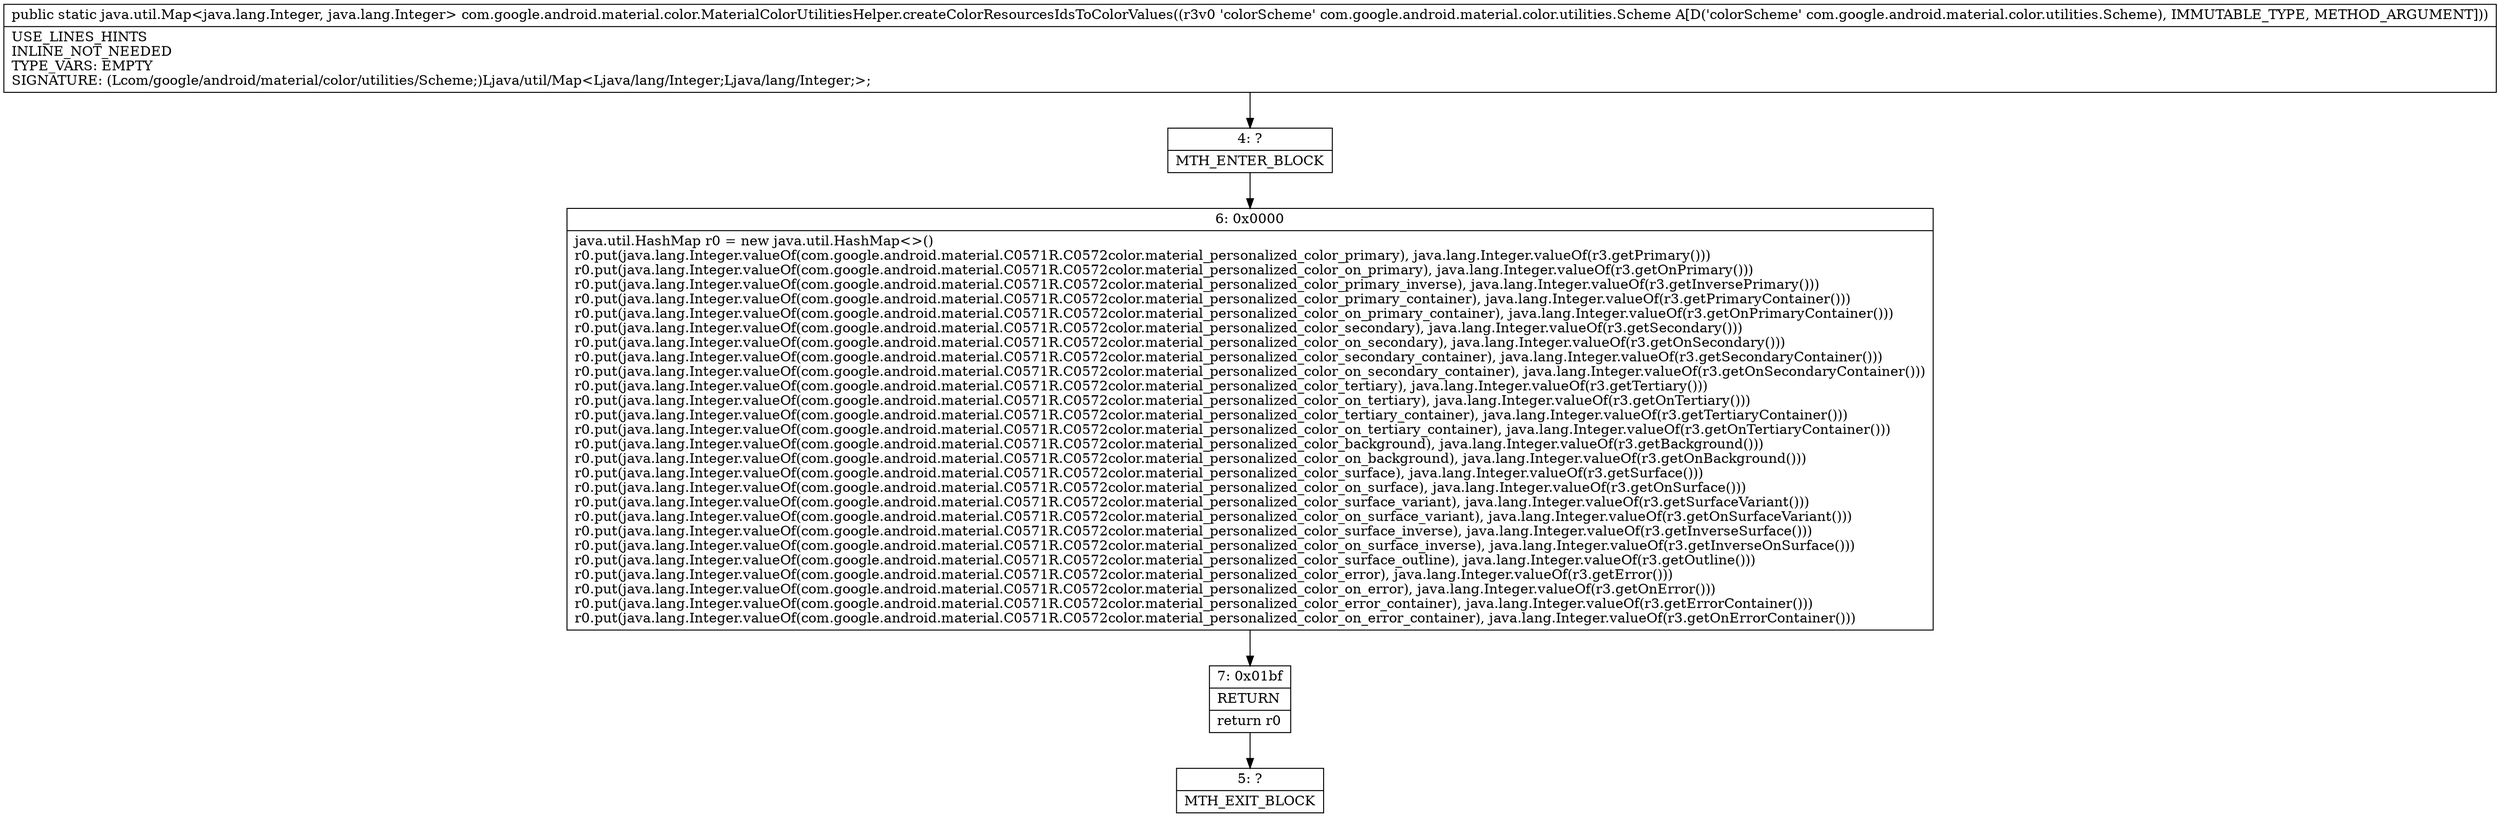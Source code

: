 digraph "CFG forcom.google.android.material.color.MaterialColorUtilitiesHelper.createColorResourcesIdsToColorValues(Lcom\/google\/android\/material\/color\/utilities\/Scheme;)Ljava\/util\/Map;" {
Node_4 [shape=record,label="{4\:\ ?|MTH_ENTER_BLOCK\l}"];
Node_6 [shape=record,label="{6\:\ 0x0000|java.util.HashMap r0 = new java.util.HashMap\<\>()\lr0.put(java.lang.Integer.valueOf(com.google.android.material.C0571R.C0572color.material_personalized_color_primary), java.lang.Integer.valueOf(r3.getPrimary()))\lr0.put(java.lang.Integer.valueOf(com.google.android.material.C0571R.C0572color.material_personalized_color_on_primary), java.lang.Integer.valueOf(r3.getOnPrimary()))\lr0.put(java.lang.Integer.valueOf(com.google.android.material.C0571R.C0572color.material_personalized_color_primary_inverse), java.lang.Integer.valueOf(r3.getInversePrimary()))\lr0.put(java.lang.Integer.valueOf(com.google.android.material.C0571R.C0572color.material_personalized_color_primary_container), java.lang.Integer.valueOf(r3.getPrimaryContainer()))\lr0.put(java.lang.Integer.valueOf(com.google.android.material.C0571R.C0572color.material_personalized_color_on_primary_container), java.lang.Integer.valueOf(r3.getOnPrimaryContainer()))\lr0.put(java.lang.Integer.valueOf(com.google.android.material.C0571R.C0572color.material_personalized_color_secondary), java.lang.Integer.valueOf(r3.getSecondary()))\lr0.put(java.lang.Integer.valueOf(com.google.android.material.C0571R.C0572color.material_personalized_color_on_secondary), java.lang.Integer.valueOf(r3.getOnSecondary()))\lr0.put(java.lang.Integer.valueOf(com.google.android.material.C0571R.C0572color.material_personalized_color_secondary_container), java.lang.Integer.valueOf(r3.getSecondaryContainer()))\lr0.put(java.lang.Integer.valueOf(com.google.android.material.C0571R.C0572color.material_personalized_color_on_secondary_container), java.lang.Integer.valueOf(r3.getOnSecondaryContainer()))\lr0.put(java.lang.Integer.valueOf(com.google.android.material.C0571R.C0572color.material_personalized_color_tertiary), java.lang.Integer.valueOf(r3.getTertiary()))\lr0.put(java.lang.Integer.valueOf(com.google.android.material.C0571R.C0572color.material_personalized_color_on_tertiary), java.lang.Integer.valueOf(r3.getOnTertiary()))\lr0.put(java.lang.Integer.valueOf(com.google.android.material.C0571R.C0572color.material_personalized_color_tertiary_container), java.lang.Integer.valueOf(r3.getTertiaryContainer()))\lr0.put(java.lang.Integer.valueOf(com.google.android.material.C0571R.C0572color.material_personalized_color_on_tertiary_container), java.lang.Integer.valueOf(r3.getOnTertiaryContainer()))\lr0.put(java.lang.Integer.valueOf(com.google.android.material.C0571R.C0572color.material_personalized_color_background), java.lang.Integer.valueOf(r3.getBackground()))\lr0.put(java.lang.Integer.valueOf(com.google.android.material.C0571R.C0572color.material_personalized_color_on_background), java.lang.Integer.valueOf(r3.getOnBackground()))\lr0.put(java.lang.Integer.valueOf(com.google.android.material.C0571R.C0572color.material_personalized_color_surface), java.lang.Integer.valueOf(r3.getSurface()))\lr0.put(java.lang.Integer.valueOf(com.google.android.material.C0571R.C0572color.material_personalized_color_on_surface), java.lang.Integer.valueOf(r3.getOnSurface()))\lr0.put(java.lang.Integer.valueOf(com.google.android.material.C0571R.C0572color.material_personalized_color_surface_variant), java.lang.Integer.valueOf(r3.getSurfaceVariant()))\lr0.put(java.lang.Integer.valueOf(com.google.android.material.C0571R.C0572color.material_personalized_color_on_surface_variant), java.lang.Integer.valueOf(r3.getOnSurfaceVariant()))\lr0.put(java.lang.Integer.valueOf(com.google.android.material.C0571R.C0572color.material_personalized_color_surface_inverse), java.lang.Integer.valueOf(r3.getInverseSurface()))\lr0.put(java.lang.Integer.valueOf(com.google.android.material.C0571R.C0572color.material_personalized_color_on_surface_inverse), java.lang.Integer.valueOf(r3.getInverseOnSurface()))\lr0.put(java.lang.Integer.valueOf(com.google.android.material.C0571R.C0572color.material_personalized_color_surface_outline), java.lang.Integer.valueOf(r3.getOutline()))\lr0.put(java.lang.Integer.valueOf(com.google.android.material.C0571R.C0572color.material_personalized_color_error), java.lang.Integer.valueOf(r3.getError()))\lr0.put(java.lang.Integer.valueOf(com.google.android.material.C0571R.C0572color.material_personalized_color_on_error), java.lang.Integer.valueOf(r3.getOnError()))\lr0.put(java.lang.Integer.valueOf(com.google.android.material.C0571R.C0572color.material_personalized_color_error_container), java.lang.Integer.valueOf(r3.getErrorContainer()))\lr0.put(java.lang.Integer.valueOf(com.google.android.material.C0571R.C0572color.material_personalized_color_on_error_container), java.lang.Integer.valueOf(r3.getOnErrorContainer()))\l}"];
Node_7 [shape=record,label="{7\:\ 0x01bf|RETURN\l|return r0\l}"];
Node_5 [shape=record,label="{5\:\ ?|MTH_EXIT_BLOCK\l}"];
MethodNode[shape=record,label="{public static java.util.Map\<java.lang.Integer, java.lang.Integer\> com.google.android.material.color.MaterialColorUtilitiesHelper.createColorResourcesIdsToColorValues((r3v0 'colorScheme' com.google.android.material.color.utilities.Scheme A[D('colorScheme' com.google.android.material.color.utilities.Scheme), IMMUTABLE_TYPE, METHOD_ARGUMENT]))  | USE_LINES_HINTS\lINLINE_NOT_NEEDED\lTYPE_VARS: EMPTY\lSIGNATURE: (Lcom\/google\/android\/material\/color\/utilities\/Scheme;)Ljava\/util\/Map\<Ljava\/lang\/Integer;Ljava\/lang\/Integer;\>;\l}"];
MethodNode -> Node_4;Node_4 -> Node_6;
Node_6 -> Node_7;
Node_7 -> Node_5;
}

